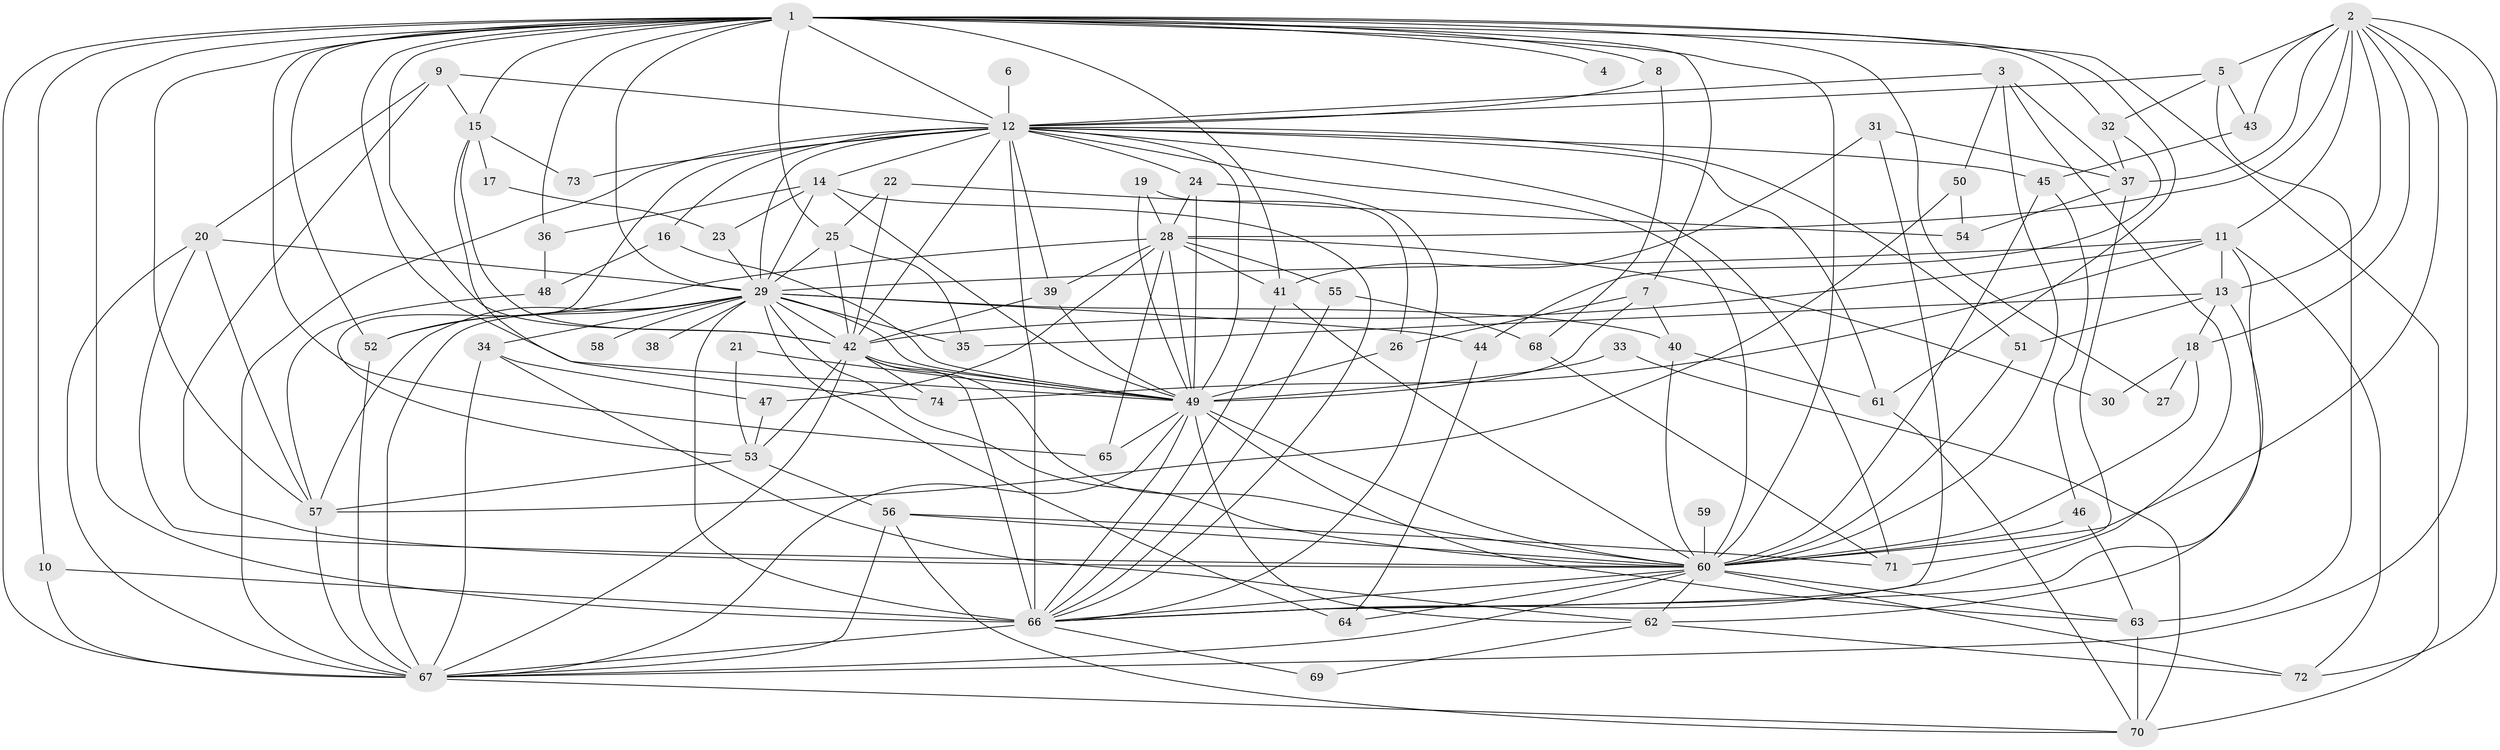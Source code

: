 // original degree distribution, {21: 0.006756756756756757, 29: 0.006756756756756757, 25: 0.013513513513513514, 18: 0.006756756756756757, 22: 0.006756756756756757, 14: 0.006756756756756757, 23: 0.006756756756756757, 28: 0.006756756756756757, 20: 0.006756756756756757, 8: 0.013513513513513514, 11: 0.013513513513513514, 5: 0.05405405405405406, 4: 0.11486486486486487, 7: 0.013513513513513514, 2: 0.5135135135135135, 3: 0.18243243243243243, 6: 0.02702702702702703}
// Generated by graph-tools (version 1.1) at 2025/36/03/04/25 23:36:32]
// undirected, 74 vertices, 203 edges
graph export_dot {
  node [color=gray90,style=filled];
  1;
  2;
  3;
  4;
  5;
  6;
  7;
  8;
  9;
  10;
  11;
  12;
  13;
  14;
  15;
  16;
  17;
  18;
  19;
  20;
  21;
  22;
  23;
  24;
  25;
  26;
  27;
  28;
  29;
  30;
  31;
  32;
  33;
  34;
  35;
  36;
  37;
  38;
  39;
  40;
  41;
  42;
  43;
  44;
  45;
  46;
  47;
  48;
  49;
  50;
  51;
  52;
  53;
  54;
  55;
  56;
  57;
  58;
  59;
  60;
  61;
  62;
  63;
  64;
  65;
  66;
  67;
  68;
  69;
  70;
  71;
  72;
  73;
  74;
  1 -- 4 [weight=1.0];
  1 -- 7 [weight=1.0];
  1 -- 8 [weight=1.0];
  1 -- 10 [weight=1.0];
  1 -- 12 [weight=3.0];
  1 -- 15 [weight=1.0];
  1 -- 25 [weight=1.0];
  1 -- 27 [weight=1.0];
  1 -- 29 [weight=1.0];
  1 -- 32 [weight=1.0];
  1 -- 36 [weight=1.0];
  1 -- 41 [weight=1.0];
  1 -- 42 [weight=1.0];
  1 -- 49 [weight=1.0];
  1 -- 52 [weight=1.0];
  1 -- 57 [weight=1.0];
  1 -- 60 [weight=1.0];
  1 -- 61 [weight=1.0];
  1 -- 65 [weight=1.0];
  1 -- 66 [weight=2.0];
  1 -- 67 [weight=1.0];
  1 -- 70 [weight=2.0];
  2 -- 5 [weight=1.0];
  2 -- 11 [weight=1.0];
  2 -- 13 [weight=1.0];
  2 -- 18 [weight=1.0];
  2 -- 28 [weight=1.0];
  2 -- 37 [weight=2.0];
  2 -- 43 [weight=1.0];
  2 -- 60 [weight=1.0];
  2 -- 67 [weight=1.0];
  2 -- 72 [weight=1.0];
  3 -- 12 [weight=1.0];
  3 -- 37 [weight=1.0];
  3 -- 50 [weight=1.0];
  3 -- 60 [weight=1.0];
  3 -- 66 [weight=1.0];
  5 -- 12 [weight=1.0];
  5 -- 32 [weight=1.0];
  5 -- 43 [weight=1.0];
  5 -- 63 [weight=1.0];
  6 -- 12 [weight=1.0];
  7 -- 26 [weight=1.0];
  7 -- 40 [weight=1.0];
  7 -- 49 [weight=1.0];
  8 -- 12 [weight=1.0];
  8 -- 68 [weight=1.0];
  9 -- 12 [weight=1.0];
  9 -- 15 [weight=1.0];
  9 -- 20 [weight=1.0];
  9 -- 60 [weight=1.0];
  10 -- 66 [weight=1.0];
  10 -- 67 [weight=1.0];
  11 -- 13 [weight=1.0];
  11 -- 29 [weight=1.0];
  11 -- 42 [weight=1.0];
  11 -- 66 [weight=1.0];
  11 -- 72 [weight=1.0];
  11 -- 74 [weight=1.0];
  12 -- 14 [weight=1.0];
  12 -- 16 [weight=1.0];
  12 -- 24 [weight=1.0];
  12 -- 29 [weight=3.0];
  12 -- 39 [weight=2.0];
  12 -- 42 [weight=4.0];
  12 -- 45 [weight=2.0];
  12 -- 49 [weight=4.0];
  12 -- 51 [weight=1.0];
  12 -- 53 [weight=2.0];
  12 -- 60 [weight=4.0];
  12 -- 61 [weight=1.0];
  12 -- 66 [weight=3.0];
  12 -- 67 [weight=4.0];
  12 -- 71 [weight=1.0];
  12 -- 73 [weight=1.0];
  13 -- 18 [weight=1.0];
  13 -- 35 [weight=1.0];
  13 -- 51 [weight=1.0];
  13 -- 62 [weight=1.0];
  14 -- 23 [weight=1.0];
  14 -- 29 [weight=1.0];
  14 -- 36 [weight=1.0];
  14 -- 49 [weight=1.0];
  14 -- 66 [weight=1.0];
  15 -- 17 [weight=1.0];
  15 -- 42 [weight=1.0];
  15 -- 73 [weight=1.0];
  15 -- 74 [weight=1.0];
  16 -- 48 [weight=1.0];
  16 -- 49 [weight=1.0];
  17 -- 23 [weight=1.0];
  18 -- 27 [weight=1.0];
  18 -- 30 [weight=1.0];
  18 -- 60 [weight=1.0];
  19 -- 26 [weight=1.0];
  19 -- 28 [weight=1.0];
  19 -- 49 [weight=1.0];
  20 -- 29 [weight=1.0];
  20 -- 57 [weight=1.0];
  20 -- 60 [weight=1.0];
  20 -- 67 [weight=1.0];
  21 -- 49 [weight=1.0];
  21 -- 53 [weight=1.0];
  22 -- 25 [weight=1.0];
  22 -- 42 [weight=1.0];
  22 -- 54 [weight=1.0];
  23 -- 29 [weight=1.0];
  24 -- 28 [weight=1.0];
  24 -- 49 [weight=1.0];
  24 -- 66 [weight=1.0];
  25 -- 29 [weight=1.0];
  25 -- 35 [weight=1.0];
  25 -- 42 [weight=1.0];
  26 -- 49 [weight=1.0];
  28 -- 30 [weight=1.0];
  28 -- 39 [weight=1.0];
  28 -- 41 [weight=1.0];
  28 -- 47 [weight=1.0];
  28 -- 49 [weight=1.0];
  28 -- 52 [weight=1.0];
  28 -- 55 [weight=1.0];
  28 -- 65 [weight=1.0];
  29 -- 34 [weight=1.0];
  29 -- 35 [weight=1.0];
  29 -- 38 [weight=1.0];
  29 -- 40 [weight=1.0];
  29 -- 42 [weight=1.0];
  29 -- 44 [weight=1.0];
  29 -- 49 [weight=1.0];
  29 -- 52 [weight=1.0];
  29 -- 57 [weight=1.0];
  29 -- 58 [weight=1.0];
  29 -- 60 [weight=2.0];
  29 -- 64 [weight=2.0];
  29 -- 66 [weight=3.0];
  29 -- 67 [weight=1.0];
  31 -- 37 [weight=1.0];
  31 -- 41 [weight=1.0];
  31 -- 66 [weight=1.0];
  32 -- 37 [weight=1.0];
  32 -- 44 [weight=1.0];
  33 -- 49 [weight=1.0];
  33 -- 70 [weight=1.0];
  34 -- 47 [weight=1.0];
  34 -- 62 [weight=1.0];
  34 -- 67 [weight=1.0];
  36 -- 48 [weight=1.0];
  37 -- 54 [weight=1.0];
  37 -- 71 [weight=1.0];
  39 -- 42 [weight=1.0];
  39 -- 49 [weight=1.0];
  40 -- 60 [weight=1.0];
  40 -- 61 [weight=1.0];
  41 -- 60 [weight=1.0];
  41 -- 66 [weight=1.0];
  42 -- 49 [weight=2.0];
  42 -- 53 [weight=2.0];
  42 -- 60 [weight=1.0];
  42 -- 66 [weight=3.0];
  42 -- 67 [weight=2.0];
  42 -- 74 [weight=1.0];
  43 -- 45 [weight=1.0];
  44 -- 64 [weight=1.0];
  45 -- 46 [weight=1.0];
  45 -- 60 [weight=1.0];
  46 -- 60 [weight=1.0];
  46 -- 63 [weight=1.0];
  47 -- 53 [weight=1.0];
  48 -- 57 [weight=1.0];
  49 -- 60 [weight=1.0];
  49 -- 62 [weight=1.0];
  49 -- 63 [weight=1.0];
  49 -- 65 [weight=1.0];
  49 -- 66 [weight=1.0];
  49 -- 67 [weight=2.0];
  50 -- 54 [weight=1.0];
  50 -- 57 [weight=1.0];
  51 -- 60 [weight=1.0];
  52 -- 67 [weight=1.0];
  53 -- 56 [weight=1.0];
  53 -- 57 [weight=1.0];
  55 -- 66 [weight=1.0];
  55 -- 68 [weight=1.0];
  56 -- 60 [weight=1.0];
  56 -- 67 [weight=1.0];
  56 -- 70 [weight=1.0];
  56 -- 71 [weight=1.0];
  57 -- 67 [weight=1.0];
  59 -- 60 [weight=1.0];
  60 -- 62 [weight=1.0];
  60 -- 63 [weight=1.0];
  60 -- 64 [weight=1.0];
  60 -- 66 [weight=1.0];
  60 -- 67 [weight=1.0];
  60 -- 72 [weight=1.0];
  61 -- 70 [weight=1.0];
  62 -- 69 [weight=1.0];
  62 -- 72 [weight=1.0];
  63 -- 70 [weight=1.0];
  66 -- 67 [weight=1.0];
  66 -- 69 [weight=1.0];
  67 -- 70 [weight=1.0];
  68 -- 71 [weight=1.0];
}
